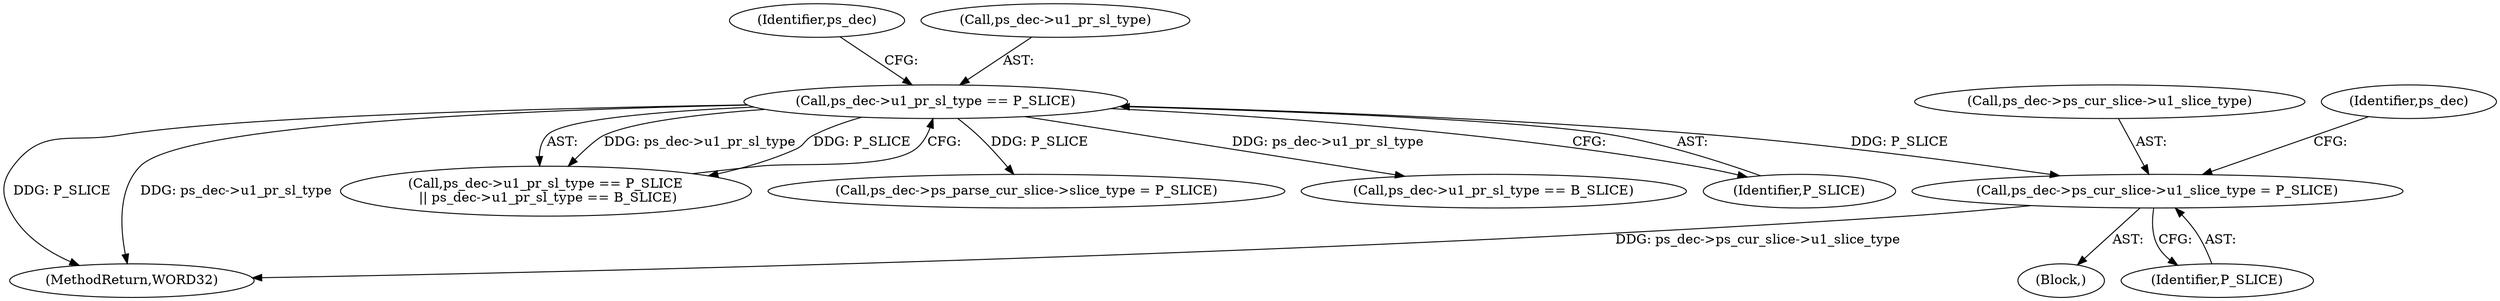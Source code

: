 digraph "0_Android_e629194c62a9a129ce378e08cb1059a8a53f1795_0@pointer" {
"1000928" [label="(Call,ps_dec->ps_cur_slice->u1_slice_type = P_SLICE)"];
"1000609" [label="(Call,ps_dec->u1_pr_sl_type == P_SLICE)"];
"1000613" [label="(Identifier,P_SLICE)"];
"1000929" [label="(Call,ps_dec->ps_cur_slice->u1_slice_type)"];
"1001358" [label="(MethodReturn,WORD32)"];
"1000609" [label="(Call,ps_dec->u1_pr_sl_type == P_SLICE)"];
"1000608" [label="(Call,ps_dec->u1_pr_sl_type == P_SLICE\n || ps_dec->u1_pr_sl_type == B_SLICE)"];
"1000616" [label="(Identifier,ps_dec)"];
"1000935" [label="(Call,ps_dec->ps_parse_cur_slice->slice_type = P_SLICE)"];
"1000610" [label="(Call,ps_dec->u1_pr_sl_type)"];
"1000614" [label="(Call,ps_dec->u1_pr_sl_type == B_SLICE)"];
"1000928" [label="(Call,ps_dec->ps_cur_slice->u1_slice_type = P_SLICE)"];
"1000934" [label="(Identifier,P_SLICE)"];
"1000938" [label="(Identifier,ps_dec)"];
"1000137" [label="(Block,)"];
"1000928" -> "1000137"  [label="AST: "];
"1000928" -> "1000934"  [label="CFG: "];
"1000929" -> "1000928"  [label="AST: "];
"1000934" -> "1000928"  [label="AST: "];
"1000938" -> "1000928"  [label="CFG: "];
"1000928" -> "1001358"  [label="DDG: ps_dec->ps_cur_slice->u1_slice_type"];
"1000609" -> "1000928"  [label="DDG: P_SLICE"];
"1000609" -> "1000608"  [label="AST: "];
"1000609" -> "1000613"  [label="CFG: "];
"1000610" -> "1000609"  [label="AST: "];
"1000613" -> "1000609"  [label="AST: "];
"1000616" -> "1000609"  [label="CFG: "];
"1000608" -> "1000609"  [label="CFG: "];
"1000609" -> "1001358"  [label="DDG: P_SLICE"];
"1000609" -> "1001358"  [label="DDG: ps_dec->u1_pr_sl_type"];
"1000609" -> "1000608"  [label="DDG: ps_dec->u1_pr_sl_type"];
"1000609" -> "1000608"  [label="DDG: P_SLICE"];
"1000609" -> "1000614"  [label="DDG: ps_dec->u1_pr_sl_type"];
"1000609" -> "1000935"  [label="DDG: P_SLICE"];
}
